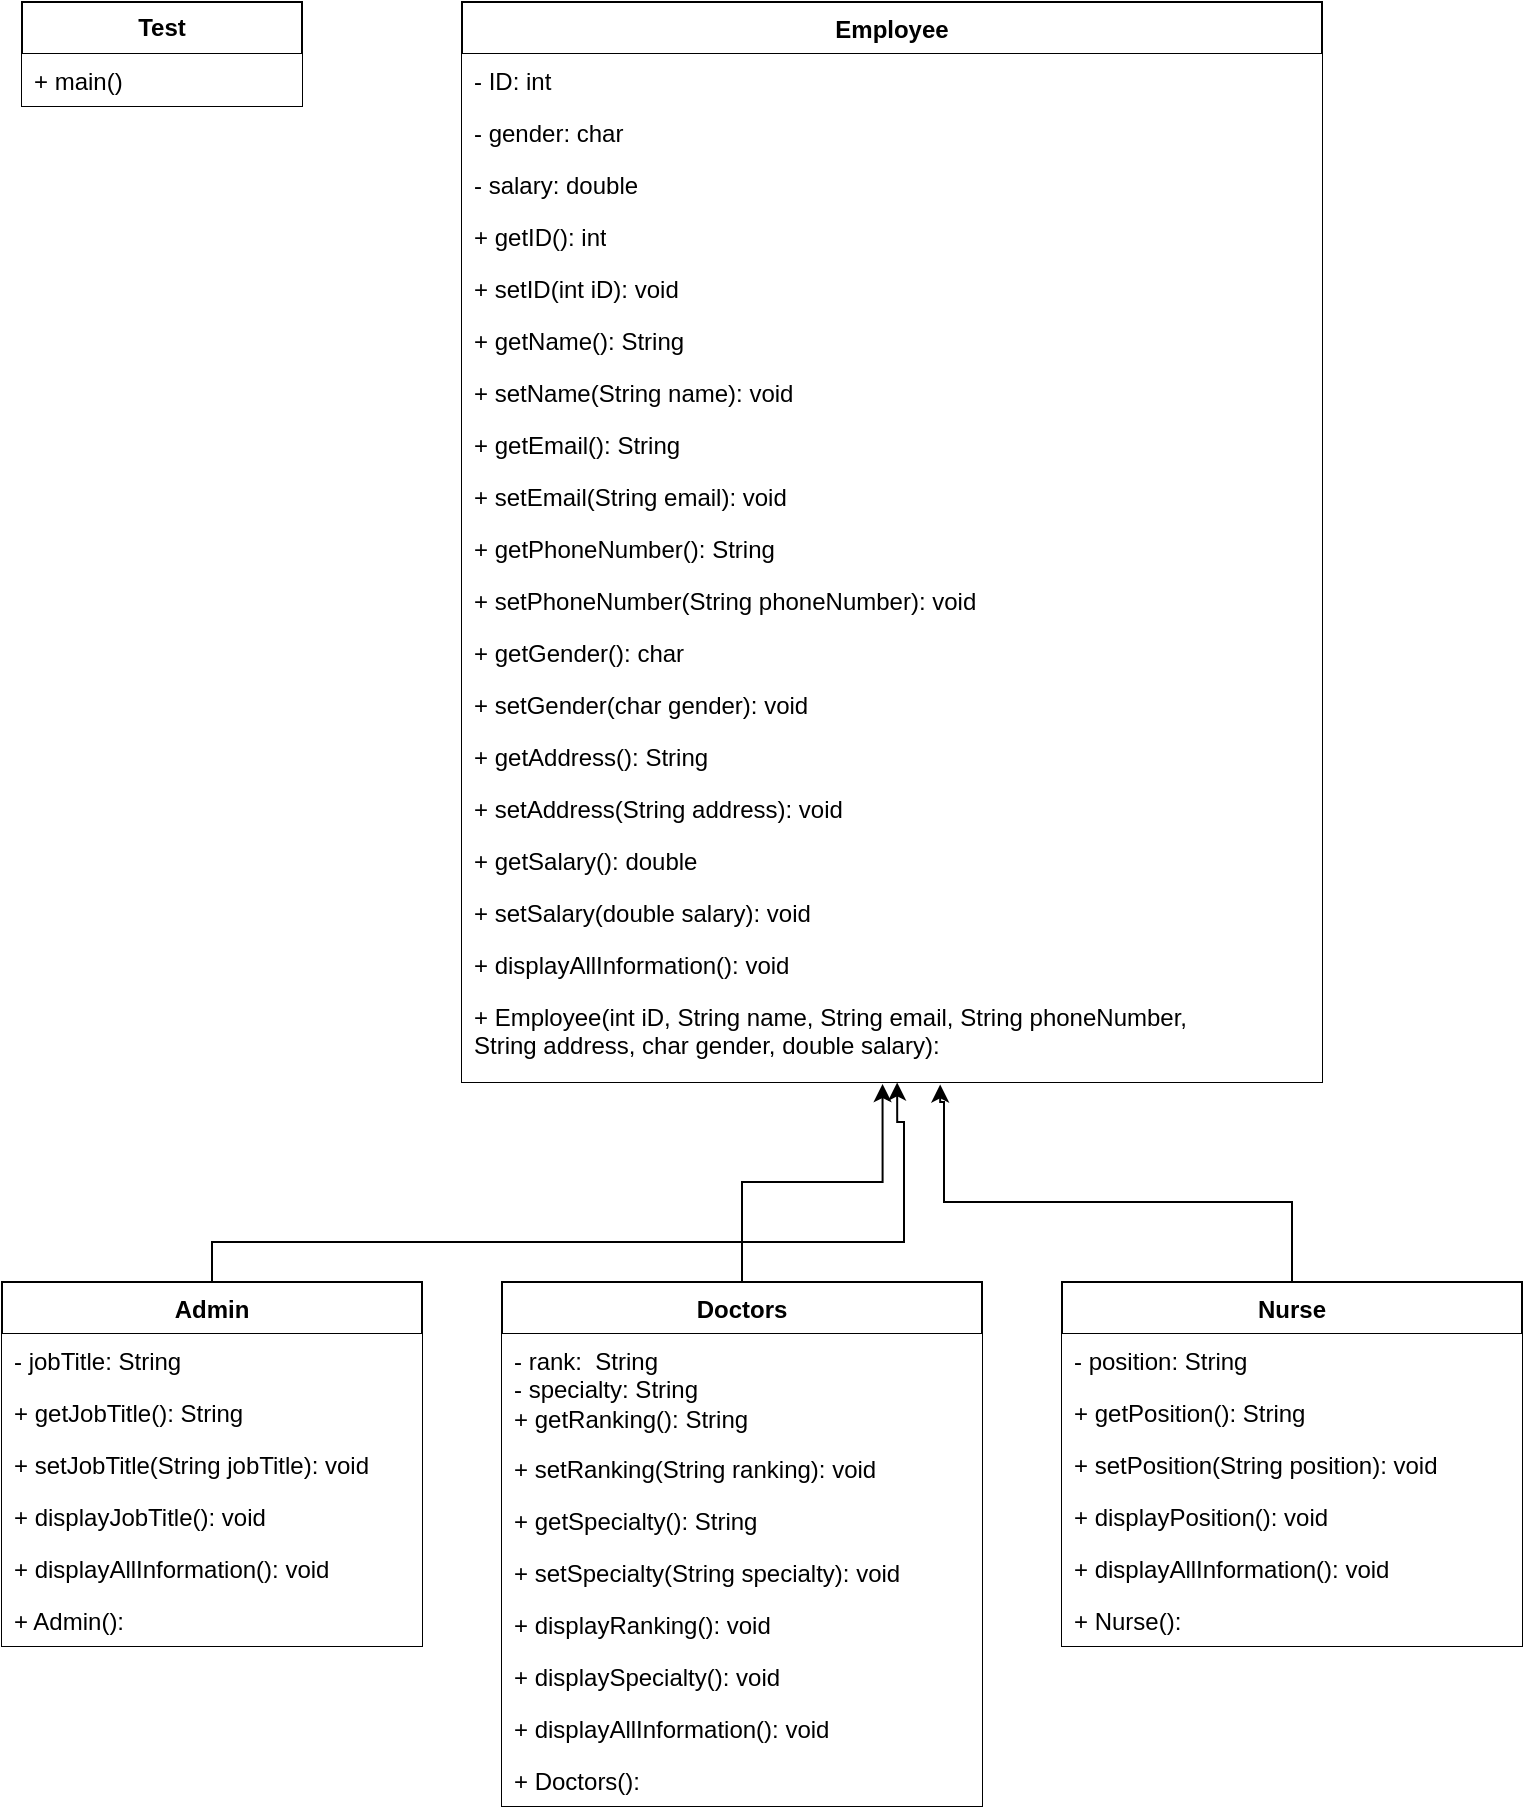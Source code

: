 <mxfile version="24.7.16">
  <diagram name="Page-1" id="e5zp5EXh4BRqFQACBapc">
    <mxGraphModel dx="598" dy="269" grid="1" gridSize="10" guides="1" tooltips="1" connect="1" arrows="1" fold="1" page="1" pageScale="1" pageWidth="850" pageHeight="1100" math="0" shadow="0">
      <root>
        <mxCell id="0" />
        <mxCell id="1" parent="0" />
        <mxCell id="M41CqlxrOVv4O55b8hIz-63" value="Employee" style="swimlane;fontStyle=1;align=center;verticalAlign=top;childLayout=stackLayout;horizontal=1;startSize=26;horizontalStack=0;resizeParent=1;resizeParentMax=0;resizeLast=0;collapsible=1;marginBottom=0;whiteSpace=wrap;html=1;fillColor=default;" vertex="1" parent="1">
          <mxGeometry x="280" y="80" width="430" height="540" as="geometry" />
        </mxCell>
        <mxCell id="M41CqlxrOVv4O55b8hIz-64" value="- ID: int" style="text;strokeColor=none;fillColor=default;align=left;verticalAlign=top;spacingLeft=4;spacingRight=4;overflow=hidden;rotatable=0;points=[[0,0.5],[1,0.5]];portConstraint=eastwest;whiteSpace=wrap;html=1;" vertex="1" parent="M41CqlxrOVv4O55b8hIz-63">
          <mxGeometry y="26" width="430" height="26" as="geometry" />
        </mxCell>
        <mxCell id="M41CqlxrOVv4O55b8hIz-65" value="- gender: char" style="text;strokeColor=none;fillColor=default;align=left;verticalAlign=top;spacingLeft=4;spacingRight=4;overflow=hidden;rotatable=0;points=[[0,0.5],[1,0.5]];portConstraint=eastwest;whiteSpace=wrap;html=1;" vertex="1" parent="M41CqlxrOVv4O55b8hIz-63">
          <mxGeometry y="52" width="430" height="26" as="geometry" />
        </mxCell>
        <mxCell id="M41CqlxrOVv4O55b8hIz-66" value="&lt;div&gt;- salary: double&lt;/div&gt;" style="text;strokeColor=none;fillColor=default;align=left;verticalAlign=top;spacingLeft=4;spacingRight=4;overflow=hidden;rotatable=0;points=[[0,0.5],[1,0.5]];portConstraint=eastwest;whiteSpace=wrap;html=1;" vertex="1" parent="M41CqlxrOVv4O55b8hIz-63">
          <mxGeometry y="78" width="430" height="26" as="geometry" />
        </mxCell>
        <mxCell id="M41CqlxrOVv4O55b8hIz-67" value="+ getID(): int" style="text;strokeColor=none;fillColor=default;align=left;verticalAlign=top;spacingLeft=4;spacingRight=4;overflow=hidden;rotatable=0;points=[[0,0.5],[1,0.5]];portConstraint=eastwest;whiteSpace=wrap;html=1;" vertex="1" parent="M41CqlxrOVv4O55b8hIz-63">
          <mxGeometry y="104" width="430" height="26" as="geometry" />
        </mxCell>
        <mxCell id="M41CqlxrOVv4O55b8hIz-68" value="+ setID(int iD): void" style="text;strokeColor=none;fillColor=default;align=left;verticalAlign=top;spacingLeft=4;spacingRight=4;overflow=hidden;rotatable=0;points=[[0,0.5],[1,0.5]];portConstraint=eastwest;whiteSpace=wrap;html=1;" vertex="1" parent="M41CqlxrOVv4O55b8hIz-63">
          <mxGeometry y="130" width="430" height="26" as="geometry" />
        </mxCell>
        <mxCell id="M41CqlxrOVv4O55b8hIz-69" value="+ getName(): String" style="text;strokeColor=none;fillColor=default;align=left;verticalAlign=top;spacingLeft=4;spacingRight=4;overflow=hidden;rotatable=0;points=[[0,0.5],[1,0.5]];portConstraint=eastwest;whiteSpace=wrap;html=1;" vertex="1" parent="M41CqlxrOVv4O55b8hIz-63">
          <mxGeometry y="156" width="430" height="26" as="geometry" />
        </mxCell>
        <mxCell id="M41CqlxrOVv4O55b8hIz-70" value="+ setName(String name): void" style="text;strokeColor=none;fillColor=default;align=left;verticalAlign=top;spacingLeft=4;spacingRight=4;overflow=hidden;rotatable=0;points=[[0,0.5],[1,0.5]];portConstraint=eastwest;whiteSpace=wrap;html=1;" vertex="1" parent="M41CqlxrOVv4O55b8hIz-63">
          <mxGeometry y="182" width="430" height="26" as="geometry" />
        </mxCell>
        <mxCell id="M41CqlxrOVv4O55b8hIz-71" value="+ getEmail(): String" style="text;strokeColor=none;fillColor=default;align=left;verticalAlign=top;spacingLeft=4;spacingRight=4;overflow=hidden;rotatable=0;points=[[0,0.5],[1,0.5]];portConstraint=eastwest;whiteSpace=wrap;html=1;" vertex="1" parent="M41CqlxrOVv4O55b8hIz-63">
          <mxGeometry y="208" width="430" height="26" as="geometry" />
        </mxCell>
        <mxCell id="M41CqlxrOVv4O55b8hIz-72" value="+ setEmail(String email): void" style="text;strokeColor=none;fillColor=default;align=left;verticalAlign=top;spacingLeft=4;spacingRight=4;overflow=hidden;rotatable=0;points=[[0,0.5],[1,0.5]];portConstraint=eastwest;whiteSpace=wrap;html=1;" vertex="1" parent="M41CqlxrOVv4O55b8hIz-63">
          <mxGeometry y="234" width="430" height="26" as="geometry" />
        </mxCell>
        <mxCell id="M41CqlxrOVv4O55b8hIz-73" value="+ getPhoneNumber(): String" style="text;strokeColor=none;fillColor=default;align=left;verticalAlign=top;spacingLeft=4;spacingRight=4;overflow=hidden;rotatable=0;points=[[0,0.5],[1,0.5]];portConstraint=eastwest;whiteSpace=wrap;html=1;" vertex="1" parent="M41CqlxrOVv4O55b8hIz-63">
          <mxGeometry y="260" width="430" height="26" as="geometry" />
        </mxCell>
        <mxCell id="M41CqlxrOVv4O55b8hIz-74" value="+ setPhoneNumber(String phoneNumber): void" style="text;strokeColor=none;fillColor=default;align=left;verticalAlign=top;spacingLeft=4;spacingRight=4;overflow=hidden;rotatable=0;points=[[0,0.5],[1,0.5]];portConstraint=eastwest;whiteSpace=wrap;html=1;" vertex="1" parent="M41CqlxrOVv4O55b8hIz-63">
          <mxGeometry y="286" width="430" height="26" as="geometry" />
        </mxCell>
        <mxCell id="M41CqlxrOVv4O55b8hIz-75" value="+ getGender(): char" style="text;strokeColor=none;fillColor=default;align=left;verticalAlign=top;spacingLeft=4;spacingRight=4;overflow=hidden;rotatable=0;points=[[0,0.5],[1,0.5]];portConstraint=eastwest;whiteSpace=wrap;html=1;" vertex="1" parent="M41CqlxrOVv4O55b8hIz-63">
          <mxGeometry y="312" width="430" height="26" as="geometry" />
        </mxCell>
        <mxCell id="M41CqlxrOVv4O55b8hIz-76" value="+ setGender(char gender): void" style="text;strokeColor=none;fillColor=default;align=left;verticalAlign=top;spacingLeft=4;spacingRight=4;overflow=hidden;rotatable=0;points=[[0,0.5],[1,0.5]];portConstraint=eastwest;whiteSpace=wrap;html=1;" vertex="1" parent="M41CqlxrOVv4O55b8hIz-63">
          <mxGeometry y="338" width="430" height="26" as="geometry" />
        </mxCell>
        <mxCell id="M41CqlxrOVv4O55b8hIz-77" value="+ getAddress(): String" style="text;strokeColor=none;fillColor=default;align=left;verticalAlign=top;spacingLeft=4;spacingRight=4;overflow=hidden;rotatable=0;points=[[0,0.5],[1,0.5]];portConstraint=eastwest;whiteSpace=wrap;html=1;" vertex="1" parent="M41CqlxrOVv4O55b8hIz-63">
          <mxGeometry y="364" width="430" height="26" as="geometry" />
        </mxCell>
        <mxCell id="M41CqlxrOVv4O55b8hIz-78" value="+ setAddress(String address): void" style="text;strokeColor=none;fillColor=default;align=left;verticalAlign=top;spacingLeft=4;spacingRight=4;overflow=hidden;rotatable=0;points=[[0,0.5],[1,0.5]];portConstraint=eastwest;whiteSpace=wrap;html=1;" vertex="1" parent="M41CqlxrOVv4O55b8hIz-63">
          <mxGeometry y="390" width="430" height="26" as="geometry" />
        </mxCell>
        <mxCell id="M41CqlxrOVv4O55b8hIz-79" value="+ getSalary(): double" style="text;strokeColor=none;fillColor=default;align=left;verticalAlign=top;spacingLeft=4;spacingRight=4;overflow=hidden;rotatable=0;points=[[0,0.5],[1,0.5]];portConstraint=eastwest;whiteSpace=wrap;html=1;" vertex="1" parent="M41CqlxrOVv4O55b8hIz-63">
          <mxGeometry y="416" width="430" height="26" as="geometry" />
        </mxCell>
        <mxCell id="M41CqlxrOVv4O55b8hIz-80" value="+ setSalary(double salary): void" style="text;strokeColor=none;fillColor=default;align=left;verticalAlign=top;spacingLeft=4;spacingRight=4;overflow=hidden;rotatable=0;points=[[0,0.5],[1,0.5]];portConstraint=eastwest;whiteSpace=wrap;html=1;" vertex="1" parent="M41CqlxrOVv4O55b8hIz-63">
          <mxGeometry y="442" width="430" height="26" as="geometry" />
        </mxCell>
        <mxCell id="M41CqlxrOVv4O55b8hIz-81" value="+ displayAllInformation(): void" style="text;strokeColor=none;fillColor=default;align=left;verticalAlign=top;spacingLeft=4;spacingRight=4;overflow=hidden;rotatable=0;points=[[0,0.5],[1,0.5]];portConstraint=eastwest;whiteSpace=wrap;html=1;" vertex="1" parent="M41CqlxrOVv4O55b8hIz-63">
          <mxGeometry y="468" width="430" height="26" as="geometry" />
        </mxCell>
        <mxCell id="M41CqlxrOVv4O55b8hIz-82" value="&lt;div&gt;+ Employee(int iD, String name, String email, String phoneNumber,&amp;nbsp;&lt;/div&gt;&lt;div&gt;String address, char gender, double salary): &lt;/div&gt;" style="text;strokeColor=none;fillColor=default;align=left;verticalAlign=top;spacingLeft=4;spacingRight=4;overflow=hidden;rotatable=0;points=[[0,0.5],[1,0.5]];portConstraint=eastwest;whiteSpace=wrap;html=1;" vertex="1" parent="M41CqlxrOVv4O55b8hIz-63">
          <mxGeometry y="494" width="430" height="46" as="geometry" />
        </mxCell>
        <mxCell id="M41CqlxrOVv4O55b8hIz-124" style="edgeStyle=orthogonalEdgeStyle;rounded=0;orthogonalLoop=1;jettySize=auto;html=1;fillColor=default;entryX=0.556;entryY=1.027;entryDx=0;entryDy=0;entryPerimeter=0;" edge="1" parent="1" source="M41CqlxrOVv4O55b8hIz-83" target="M41CqlxrOVv4O55b8hIz-82">
          <mxGeometry relative="1" as="geometry">
            <mxPoint x="520" y="640" as="targetPoint" />
            <Array as="points">
              <mxPoint x="695" y="680" />
              <mxPoint x="521" y="680" />
              <mxPoint x="521" y="630" />
              <mxPoint x="519" y="630" />
            </Array>
          </mxGeometry>
        </mxCell>
        <mxCell id="M41CqlxrOVv4O55b8hIz-83" value="Nurse" style="swimlane;fontStyle=1;align=center;verticalAlign=top;childLayout=stackLayout;horizontal=1;startSize=26;horizontalStack=0;resizeParent=1;resizeParentMax=0;resizeLast=0;collapsible=1;marginBottom=0;whiteSpace=wrap;html=1;fillColor=default;" vertex="1" parent="1">
          <mxGeometry x="580" y="720" width="230" height="182" as="geometry" />
        </mxCell>
        <mxCell id="M41CqlxrOVv4O55b8hIz-84" value="- position: String" style="text;strokeColor=none;fillColor=default;align=left;verticalAlign=top;spacingLeft=4;spacingRight=4;overflow=hidden;rotatable=0;points=[[0,0.5],[1,0.5]];portConstraint=eastwest;whiteSpace=wrap;html=1;" vertex="1" parent="M41CqlxrOVv4O55b8hIz-83">
          <mxGeometry y="26" width="230" height="26" as="geometry" />
        </mxCell>
        <mxCell id="M41CqlxrOVv4O55b8hIz-85" value="+ getPosition(): String" style="text;strokeColor=none;fillColor=default;align=left;verticalAlign=top;spacingLeft=4;spacingRight=4;overflow=hidden;rotatable=0;points=[[0,0.5],[1,0.5]];portConstraint=eastwest;whiteSpace=wrap;html=1;" vertex="1" parent="M41CqlxrOVv4O55b8hIz-83">
          <mxGeometry y="52" width="230" height="26" as="geometry" />
        </mxCell>
        <mxCell id="M41CqlxrOVv4O55b8hIz-86" value="+ setPosition(String position): void" style="text;strokeColor=none;fillColor=default;align=left;verticalAlign=top;spacingLeft=4;spacingRight=4;overflow=hidden;rotatable=0;points=[[0,0.5],[1,0.5]];portConstraint=eastwest;whiteSpace=wrap;html=1;" vertex="1" parent="M41CqlxrOVv4O55b8hIz-83">
          <mxGeometry y="78" width="230" height="26" as="geometry" />
        </mxCell>
        <mxCell id="M41CqlxrOVv4O55b8hIz-87" value="+ displayPosition(): void" style="text;strokeColor=none;fillColor=default;align=left;verticalAlign=top;spacingLeft=4;spacingRight=4;overflow=hidden;rotatable=0;points=[[0,0.5],[1,0.5]];portConstraint=eastwest;whiteSpace=wrap;html=1;" vertex="1" parent="M41CqlxrOVv4O55b8hIz-83">
          <mxGeometry y="104" width="230" height="26" as="geometry" />
        </mxCell>
        <mxCell id="M41CqlxrOVv4O55b8hIz-88" value="+ displayAllInformation(): void" style="text;strokeColor=none;fillColor=default;align=left;verticalAlign=top;spacingLeft=4;spacingRight=4;overflow=hidden;rotatable=0;points=[[0,0.5],[1,0.5]];portConstraint=eastwest;whiteSpace=wrap;html=1;" vertex="1" parent="M41CqlxrOVv4O55b8hIz-83">
          <mxGeometry y="130" width="230" height="26" as="geometry" />
        </mxCell>
        <mxCell id="M41CqlxrOVv4O55b8hIz-89" value="+ Nurse(): " style="text;strokeColor=none;fillColor=default;align=left;verticalAlign=top;spacingLeft=4;spacingRight=4;overflow=hidden;rotatable=0;points=[[0,0.5],[1,0.5]];portConstraint=eastwest;whiteSpace=wrap;html=1;" vertex="1" parent="M41CqlxrOVv4O55b8hIz-83">
          <mxGeometry y="156" width="230" height="26" as="geometry" />
        </mxCell>
        <mxCell id="M41CqlxrOVv4O55b8hIz-123" style="edgeStyle=orthogonalEdgeStyle;rounded=0;orthogonalLoop=1;jettySize=auto;html=1;fillColor=default;entryX=0.489;entryY=1.022;entryDx=0;entryDy=0;entryPerimeter=0;" edge="1" parent="1" source="M41CqlxrOVv4O55b8hIz-104" target="M41CqlxrOVv4O55b8hIz-82">
          <mxGeometry relative="1" as="geometry">
            <mxPoint x="500" y="650" as="targetPoint" />
          </mxGeometry>
        </mxCell>
        <mxCell id="M41CqlxrOVv4O55b8hIz-104" value="Doctors" style="swimlane;fontStyle=1;align=center;verticalAlign=top;childLayout=stackLayout;horizontal=1;startSize=26;horizontalStack=0;resizeParent=1;resizeParentMax=0;resizeLast=0;collapsible=1;marginBottom=0;whiteSpace=wrap;html=1;fillColor=default;" vertex="1" parent="1">
          <mxGeometry x="300" y="720" width="240" height="262" as="geometry" />
        </mxCell>
        <mxCell id="M41CqlxrOVv4O55b8hIz-105" value="- rank:&amp;nbsp; String&lt;br&gt;- specialty: String&lt;br&gt;+ getRanking(): String" style="text;strokeColor=none;fillColor=default;align=left;verticalAlign=top;spacingLeft=4;spacingRight=4;overflow=hidden;rotatable=0;points=[[0,0.5],[1,0.5]];portConstraint=eastwest;whiteSpace=wrap;html=1;" vertex="1" parent="M41CqlxrOVv4O55b8hIz-104">
          <mxGeometry y="26" width="240" height="54" as="geometry" />
        </mxCell>
        <mxCell id="M41CqlxrOVv4O55b8hIz-106" value="+ setRanking(String ranking): void" style="text;strokeColor=none;fillColor=default;align=left;verticalAlign=top;spacingLeft=4;spacingRight=4;overflow=hidden;rotatable=0;points=[[0,0.5],[1,0.5]];portConstraint=eastwest;whiteSpace=wrap;html=1;" vertex="1" parent="M41CqlxrOVv4O55b8hIz-104">
          <mxGeometry y="80" width="240" height="26" as="geometry" />
        </mxCell>
        <mxCell id="M41CqlxrOVv4O55b8hIz-107" value="+ getSpecialty(): String" style="text;strokeColor=none;fillColor=default;align=left;verticalAlign=top;spacingLeft=4;spacingRight=4;overflow=hidden;rotatable=0;points=[[0,0.5],[1,0.5]];portConstraint=eastwest;whiteSpace=wrap;html=1;" vertex="1" parent="M41CqlxrOVv4O55b8hIz-104">
          <mxGeometry y="106" width="240" height="26" as="geometry" />
        </mxCell>
        <mxCell id="M41CqlxrOVv4O55b8hIz-108" value="+ setSpecialty(String specialty): void" style="text;strokeColor=none;fillColor=default;align=left;verticalAlign=top;spacingLeft=4;spacingRight=4;overflow=hidden;rotatable=0;points=[[0,0.5],[1,0.5]];portConstraint=eastwest;whiteSpace=wrap;html=1;" vertex="1" parent="M41CqlxrOVv4O55b8hIz-104">
          <mxGeometry y="132" width="240" height="26" as="geometry" />
        </mxCell>
        <mxCell id="M41CqlxrOVv4O55b8hIz-109" value="+ displayRanking(): void" style="text;strokeColor=none;fillColor=default;align=left;verticalAlign=top;spacingLeft=4;spacingRight=4;overflow=hidden;rotatable=0;points=[[0,0.5],[1,0.5]];portConstraint=eastwest;whiteSpace=wrap;html=1;" vertex="1" parent="M41CqlxrOVv4O55b8hIz-104">
          <mxGeometry y="158" width="240" height="26" as="geometry" />
        </mxCell>
        <mxCell id="M41CqlxrOVv4O55b8hIz-110" value="+ displaySpecialty(): void" style="text;strokeColor=none;fillColor=default;align=left;verticalAlign=top;spacingLeft=4;spacingRight=4;overflow=hidden;rotatable=0;points=[[0,0.5],[1,0.5]];portConstraint=eastwest;whiteSpace=wrap;html=1;" vertex="1" parent="M41CqlxrOVv4O55b8hIz-104">
          <mxGeometry y="184" width="240" height="26" as="geometry" />
        </mxCell>
        <mxCell id="M41CqlxrOVv4O55b8hIz-111" value="+ displayAllInformation(): void" style="text;strokeColor=none;fillColor=default;align=left;verticalAlign=top;spacingLeft=4;spacingRight=4;overflow=hidden;rotatable=0;points=[[0,0.5],[1,0.5]];portConstraint=eastwest;whiteSpace=wrap;html=1;" vertex="1" parent="M41CqlxrOVv4O55b8hIz-104">
          <mxGeometry y="210" width="240" height="26" as="geometry" />
        </mxCell>
        <mxCell id="M41CqlxrOVv4O55b8hIz-112" value="+ Doctors(): " style="text;strokeColor=none;fillColor=default;align=left;verticalAlign=top;spacingLeft=4;spacingRight=4;overflow=hidden;rotatable=0;points=[[0,0.5],[1,0.5]];portConstraint=eastwest;whiteSpace=wrap;html=1;" vertex="1" parent="M41CqlxrOVv4O55b8hIz-104">
          <mxGeometry y="236" width="240" height="26" as="geometry" />
        </mxCell>
        <mxCell id="M41CqlxrOVv4O55b8hIz-122" style="edgeStyle=orthogonalEdgeStyle;rounded=0;orthogonalLoop=1;jettySize=auto;html=1;fillColor=default;entryX=0.506;entryY=1.005;entryDx=0;entryDy=0;entryPerimeter=0;" edge="1" parent="1" target="M41CqlxrOVv4O55b8hIz-82">
          <mxGeometry relative="1" as="geometry">
            <mxPoint x="495" y="640" as="targetPoint" />
            <mxPoint x="155" y="740" as="sourcePoint" />
            <Array as="points">
              <mxPoint x="155" y="700" />
              <mxPoint x="501" y="700" />
              <mxPoint x="501" y="640" />
              <mxPoint x="498" y="640" />
            </Array>
          </mxGeometry>
        </mxCell>
        <mxCell id="M41CqlxrOVv4O55b8hIz-113" value="Admin" style="swimlane;fontStyle=1;align=center;verticalAlign=top;childLayout=stackLayout;horizontal=1;startSize=26;horizontalStack=0;resizeParent=1;resizeParentMax=0;resizeLast=0;collapsible=1;marginBottom=0;whiteSpace=wrap;html=1;fillColor=default;" vertex="1" parent="1">
          <mxGeometry x="50" y="720" width="210" height="182" as="geometry" />
        </mxCell>
        <mxCell id="M41CqlxrOVv4O55b8hIz-114" value="- jobTitle: String" style="text;strokeColor=none;fillColor=default;align=left;verticalAlign=top;spacingLeft=4;spacingRight=4;overflow=hidden;rotatable=0;points=[[0,0.5],[1,0.5]];portConstraint=eastwest;whiteSpace=wrap;html=1;" vertex="1" parent="M41CqlxrOVv4O55b8hIz-113">
          <mxGeometry y="26" width="210" height="26" as="geometry" />
        </mxCell>
        <mxCell id="M41CqlxrOVv4O55b8hIz-115" value="+ getJobTitle(): String&lt;span style=&quot;white-space: pre;&quot;&gt;&#x9;&lt;/span&gt;" style="text;strokeColor=none;fillColor=default;align=left;verticalAlign=top;spacingLeft=4;spacingRight=4;overflow=hidden;rotatable=0;points=[[0,0.5],[1,0.5]];portConstraint=eastwest;whiteSpace=wrap;html=1;" vertex="1" parent="M41CqlxrOVv4O55b8hIz-113">
          <mxGeometry y="52" width="210" height="26" as="geometry" />
        </mxCell>
        <mxCell id="M41CqlxrOVv4O55b8hIz-116" value="+ setJobTitle(String jobTitle): void" style="text;strokeColor=none;fillColor=default;align=left;verticalAlign=top;spacingLeft=4;spacingRight=4;overflow=hidden;rotatable=0;points=[[0,0.5],[1,0.5]];portConstraint=eastwest;whiteSpace=wrap;html=1;" vertex="1" parent="M41CqlxrOVv4O55b8hIz-113">
          <mxGeometry y="78" width="210" height="26" as="geometry" />
        </mxCell>
        <mxCell id="M41CqlxrOVv4O55b8hIz-117" value="+ displayJobTitle(): void" style="text;strokeColor=none;fillColor=default;align=left;verticalAlign=top;spacingLeft=4;spacingRight=4;overflow=hidden;rotatable=0;points=[[0,0.5],[1,0.5]];portConstraint=eastwest;whiteSpace=wrap;html=1;" vertex="1" parent="M41CqlxrOVv4O55b8hIz-113">
          <mxGeometry y="104" width="210" height="26" as="geometry" />
        </mxCell>
        <mxCell id="M41CqlxrOVv4O55b8hIz-118" value="+ displayAllInformation(): void" style="text;strokeColor=none;fillColor=default;align=left;verticalAlign=top;spacingLeft=4;spacingRight=4;overflow=hidden;rotatable=0;points=[[0,0.5],[1,0.5]];portConstraint=eastwest;whiteSpace=wrap;html=1;" vertex="1" parent="M41CqlxrOVv4O55b8hIz-113">
          <mxGeometry y="130" width="210" height="26" as="geometry" />
        </mxCell>
        <mxCell id="M41CqlxrOVv4O55b8hIz-119" value="+ Admin(): " style="text;strokeColor=none;fillColor=default;align=left;verticalAlign=top;spacingLeft=4;spacingRight=4;overflow=hidden;rotatable=0;points=[[0,0.5],[1,0.5]];portConstraint=eastwest;whiteSpace=wrap;html=1;" vertex="1" parent="M41CqlxrOVv4O55b8hIz-113">
          <mxGeometry y="156" width="210" height="26" as="geometry" />
        </mxCell>
        <mxCell id="M41CqlxrOVv4O55b8hIz-125" value="&lt;b&gt;Test&lt;/b&gt;" style="swimlane;fontStyle=0;childLayout=stackLayout;horizontal=1;startSize=26;fillColor=default;horizontalStack=0;resizeParent=1;resizeParentMax=0;resizeLast=0;collapsible=1;marginBottom=0;whiteSpace=wrap;html=1;" vertex="1" parent="1">
          <mxGeometry x="60" y="80" width="140" height="52" as="geometry" />
        </mxCell>
        <mxCell id="M41CqlxrOVv4O55b8hIz-126" value="+ main()" style="text;strokeColor=none;fillColor=default;align=left;verticalAlign=top;spacingLeft=4;spacingRight=4;overflow=hidden;rotatable=0;points=[[0,0.5],[1,0.5]];portConstraint=eastwest;whiteSpace=wrap;html=1;" vertex="1" parent="M41CqlxrOVv4O55b8hIz-125">
          <mxGeometry y="26" width="140" height="26" as="geometry" />
        </mxCell>
      </root>
    </mxGraphModel>
  </diagram>
</mxfile>
